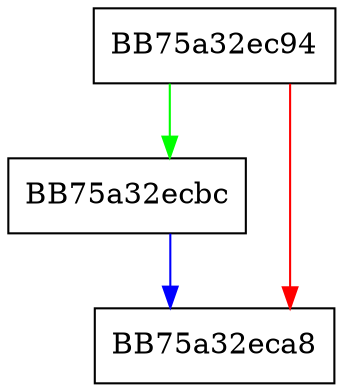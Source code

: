 digraph is_loop_BB {
  node [shape="box"];
  graph [splines=ortho];
  BB75a32ec94 -> BB75a32ecbc [color="green"];
  BB75a32ec94 -> BB75a32eca8 [color="red"];
  BB75a32ecbc -> BB75a32eca8 [color="blue"];
}